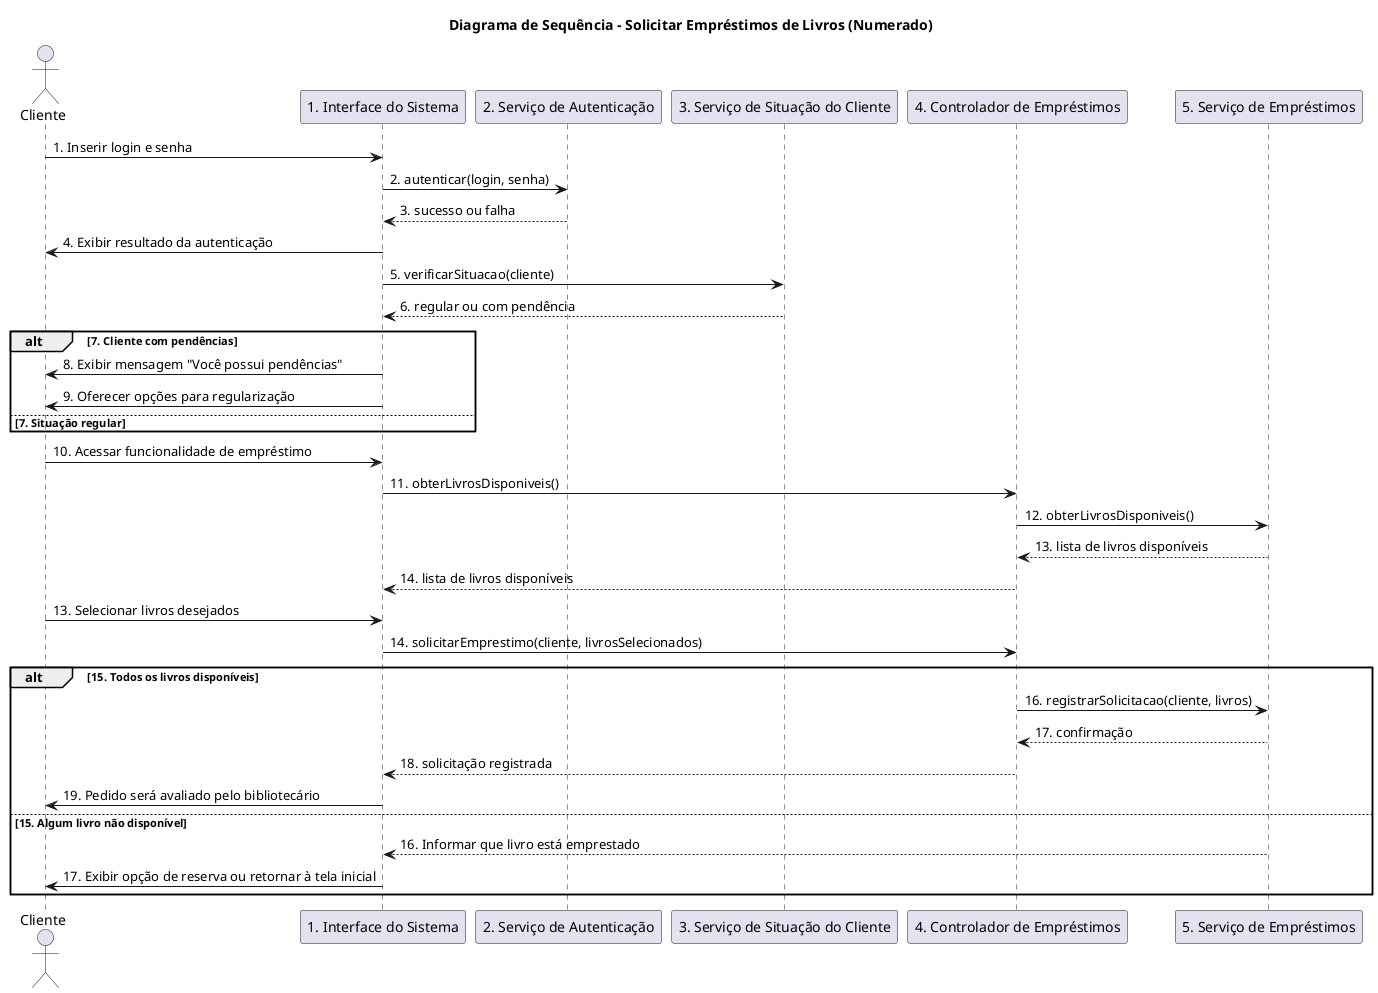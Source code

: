 @startuml
title Diagrama de Sequência - Solicitar Empréstimos de Livros (Numerado)

actor Cliente
participant "1. Interface do Sistema" as UI
participant "2. Serviço de Autenticação" as AuthService
participant "3. Serviço de Situação do Cliente" as ClienteService
participant "4. Controlador de Empréstimos" as EmprestimoController
participant "5. Serviço de Empréstimos" as EmprestimoService

' 1. Pré-condições: Autenticação
Cliente -> UI : 1. Inserir login e senha
UI -> AuthService : 2. autenticar(login, senha)
AuthService --> UI : 3. sucesso ou falha
UI -> Cliente : 4. Exibir resultado da autenticação

' 2. Verificar situação do cliente
UI -> ClienteService : 5. verificarSituacao(cliente)
ClienteService --> UI : 6. regular ou com pendência

alt 7. Cliente com pendências
    UI -> Cliente : 8. Exibir mensagem "Você possui pendências"
    UI -> Cliente : 9. Oferecer opções para regularização
else 7. Situação regular
    ' Fluxo segue normalmente
end

' 3. Fluxo Principal
Cliente -> UI : 10. Acessar funcionalidade de empréstimo
UI -> EmprestimoController : 11. obterLivrosDisponiveis()
EmprestimoController -> EmprestimoService : 12. obterLivrosDisponiveis()
EmprestimoService --> EmprestimoController : 13. lista de livros disponíveis
EmprestimoController --> UI : 14. lista de livros disponíveis

Cliente -> UI : 13. Selecionar livros desejados
UI -> EmprestimoController : 14. solicitarEmprestimo(cliente, livrosSelecionados)

alt 15. Todos os livros disponíveis
    EmprestimoController -> EmprestimoService : 16. registrarSolicitacao(cliente, livros)
    EmprestimoService --> EmprestimoController : 17. confirmação
    EmprestimoController --> UI : 18. solicitação registrada
    UI -> Cliente : 19. Pedido será avaliado pelo bibliotecário
else 15. Algum livro não disponível
    EmprestimoService --> UI : 16. Informar que livro está emprestado
    UI -> Cliente : 17. Exibir opção de reserva ou retornar à tela inicial
end

@enduml